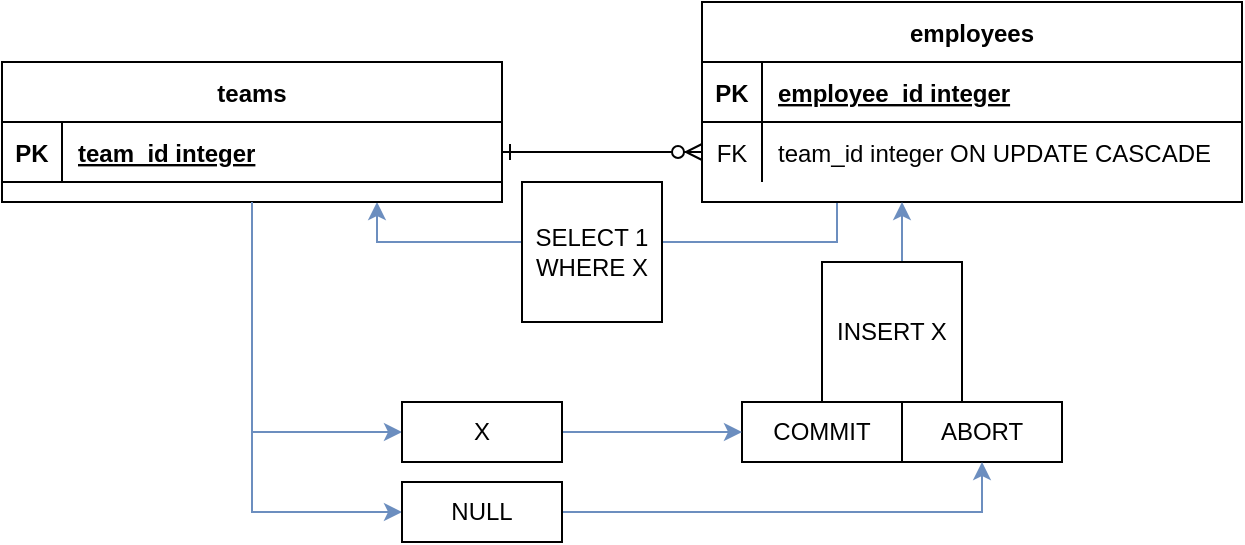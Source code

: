 <mxfile version="24.7.5">
  <diagram id="R2lEEEUBdFMjLlhIrx00" name="Page-1">
    <mxGraphModel dx="1434" dy="782" grid="1" gridSize="10" guides="1" tooltips="1" connect="1" arrows="1" fold="1" page="1" pageScale="1" pageWidth="850" pageHeight="1100" math="0" shadow="0" extFonts="Permanent Marker^https://fonts.googleapis.com/css?family=Permanent+Marker">
      <root>
        <mxCell id="0" />
        <mxCell id="1" parent="0" />
        <mxCell id="KNevRsefQJ03b3R65TDT-1" value="" style="edgeStyle=entityRelationEdgeStyle;endArrow=ERzeroToMany;startArrow=ERone;endFill=1;startFill=0;" parent="1" source="KNevRsefQJ03b3R65TDT-10" target="KNevRsefQJ03b3R65TDT-6" edge="1">
          <mxGeometry width="100" height="100" relative="1" as="geometry">
            <mxPoint x="260" y="470" as="sourcePoint" />
            <mxPoint x="360" y="370" as="targetPoint" />
          </mxGeometry>
        </mxCell>
        <mxCell id="mHRXlXbhvssyKXJbwLeI-5" style="edgeStyle=orthogonalEdgeStyle;rounded=0;orthogonalLoop=1;jettySize=auto;html=1;exitX=0.25;exitY=1;exitDx=0;exitDy=0;entryX=0.75;entryY=1;entryDx=0;entryDy=0;fillColor=#dae8fc;strokeColor=#6c8ebf;" edge="1" parent="1" source="KNevRsefQJ03b3R65TDT-2" target="KNevRsefQJ03b3R65TDT-9">
          <mxGeometry relative="1" as="geometry" />
        </mxCell>
        <mxCell id="KNevRsefQJ03b3R65TDT-2" value="employees" style="shape=table;startSize=30;container=1;collapsible=1;childLayout=tableLayout;fixedRows=1;rowLines=0;fontStyle=1;align=center;resizeLast=1;" parent="1" vertex="1">
          <mxGeometry x="390" y="40" width="270" height="100" as="geometry" />
        </mxCell>
        <mxCell id="KNevRsefQJ03b3R65TDT-3" value="" style="shape=partialRectangle;collapsible=0;dropTarget=0;pointerEvents=0;fillColor=none;points=[[0,0.5],[1,0.5]];portConstraint=eastwest;top=0;left=0;right=0;bottom=1;" parent="KNevRsefQJ03b3R65TDT-2" vertex="1">
          <mxGeometry y="30" width="270" height="30" as="geometry" />
        </mxCell>
        <mxCell id="KNevRsefQJ03b3R65TDT-4" value="PK" style="shape=partialRectangle;overflow=hidden;connectable=0;fillColor=none;top=0;left=0;bottom=0;right=0;fontStyle=1;" parent="KNevRsefQJ03b3R65TDT-3" vertex="1">
          <mxGeometry width="30" height="30" as="geometry">
            <mxRectangle width="30" height="30" as="alternateBounds" />
          </mxGeometry>
        </mxCell>
        <mxCell id="KNevRsefQJ03b3R65TDT-5" value="employee_id integer" style="shape=partialRectangle;overflow=hidden;connectable=0;fillColor=none;top=0;left=0;bottom=0;right=0;align=left;spacingLeft=6;fontStyle=5;" parent="KNevRsefQJ03b3R65TDT-3" vertex="1">
          <mxGeometry x="30" width="240" height="30" as="geometry">
            <mxRectangle width="240" height="30" as="alternateBounds" />
          </mxGeometry>
        </mxCell>
        <mxCell id="KNevRsefQJ03b3R65TDT-6" value="" style="shape=partialRectangle;collapsible=0;dropTarget=0;pointerEvents=0;fillColor=none;points=[[0,0.5],[1,0.5]];portConstraint=eastwest;top=0;left=0;right=0;bottom=0;" parent="KNevRsefQJ03b3R65TDT-2" vertex="1">
          <mxGeometry y="60" width="270" height="30" as="geometry" />
        </mxCell>
        <mxCell id="KNevRsefQJ03b3R65TDT-7" value="FK" style="shape=partialRectangle;overflow=hidden;connectable=0;fillColor=none;top=0;left=0;bottom=0;right=0;" parent="KNevRsefQJ03b3R65TDT-6" vertex="1">
          <mxGeometry width="30" height="30" as="geometry">
            <mxRectangle width="30" height="30" as="alternateBounds" />
          </mxGeometry>
        </mxCell>
        <mxCell id="KNevRsefQJ03b3R65TDT-8" value="team_id integer ON UPDATE CASCADE" style="shape=partialRectangle;overflow=hidden;connectable=0;fillColor=none;top=0;left=0;bottom=0;right=0;align=left;spacingLeft=6;" parent="KNevRsefQJ03b3R65TDT-6" vertex="1">
          <mxGeometry x="30" width="240" height="30" as="geometry">
            <mxRectangle width="240" height="30" as="alternateBounds" />
          </mxGeometry>
        </mxCell>
        <mxCell id="mHRXlXbhvssyKXJbwLeI-27" style="edgeStyle=orthogonalEdgeStyle;rounded=0;orthogonalLoop=1;jettySize=auto;html=1;exitX=0.5;exitY=1;exitDx=0;exitDy=0;entryX=0;entryY=0.5;entryDx=0;entryDy=0;fillColor=#dae8fc;strokeColor=#6c8ebf;" edge="1" parent="1" source="KNevRsefQJ03b3R65TDT-9" target="mHRXlXbhvssyKXJbwLeI-24">
          <mxGeometry relative="1" as="geometry" />
        </mxCell>
        <mxCell id="KNevRsefQJ03b3R65TDT-9" value="teams" style="shape=table;startSize=30;container=1;collapsible=1;childLayout=tableLayout;fixedRows=1;rowLines=0;fontStyle=1;align=center;resizeLast=1;" parent="1" vertex="1">
          <mxGeometry x="40" y="70" width="250" height="70" as="geometry" />
        </mxCell>
        <mxCell id="KNevRsefQJ03b3R65TDT-10" value="" style="shape=partialRectangle;collapsible=0;dropTarget=0;pointerEvents=0;fillColor=none;points=[[0,0.5],[1,0.5]];portConstraint=eastwest;top=0;left=0;right=0;bottom=1;" parent="KNevRsefQJ03b3R65TDT-9" vertex="1">
          <mxGeometry y="30" width="250" height="30" as="geometry" />
        </mxCell>
        <mxCell id="KNevRsefQJ03b3R65TDT-11" value="PK" style="shape=partialRectangle;overflow=hidden;connectable=0;fillColor=none;top=0;left=0;bottom=0;right=0;fontStyle=1;" parent="KNevRsefQJ03b3R65TDT-10" vertex="1">
          <mxGeometry width="30" height="30" as="geometry">
            <mxRectangle width="30" height="30" as="alternateBounds" />
          </mxGeometry>
        </mxCell>
        <mxCell id="KNevRsefQJ03b3R65TDT-12" value="team_id integer" style="shape=partialRectangle;overflow=hidden;connectable=0;fillColor=none;top=0;left=0;bottom=0;right=0;align=left;spacingLeft=6;fontStyle=5;" parent="KNevRsefQJ03b3R65TDT-10" vertex="1">
          <mxGeometry x="30" width="220" height="30" as="geometry">
            <mxRectangle width="220" height="30" as="alternateBounds" />
          </mxGeometry>
        </mxCell>
        <mxCell id="mHRXlXbhvssyKXJbwLeI-3" style="edgeStyle=orthogonalEdgeStyle;rounded=0;orthogonalLoop=1;jettySize=auto;html=1;exitX=0.5;exitY=0;exitDx=0;exitDy=0;fillColor=#dae8fc;strokeColor=#6c8ebf;" edge="1" parent="1" source="mHRXlXbhvssyKXJbwLeI-1">
          <mxGeometry relative="1" as="geometry">
            <mxPoint x="490" y="140" as="targetPoint" />
          </mxGeometry>
        </mxCell>
        <mxCell id="mHRXlXbhvssyKXJbwLeI-1" value="INSERT X" style="whiteSpace=wrap;html=1;aspect=fixed;" vertex="1" parent="1">
          <mxGeometry x="450" y="170" width="70" height="70" as="geometry" />
        </mxCell>
        <mxCell id="mHRXlXbhvssyKXJbwLeI-8" value="SELECT 1&lt;div&gt;WHERE X&lt;/div&gt;" style="whiteSpace=wrap;html=1;aspect=fixed;" vertex="1" parent="1">
          <mxGeometry x="300" y="130" width="70" height="70" as="geometry" />
        </mxCell>
        <mxCell id="mHRXlXbhvssyKXJbwLeI-11" value="COMMIT" style="rounded=0;whiteSpace=wrap;html=1;" vertex="1" parent="1">
          <mxGeometry x="410" y="240" width="80" height="30" as="geometry" />
        </mxCell>
        <mxCell id="mHRXlXbhvssyKXJbwLeI-12" value="ABORT" style="rounded=0;whiteSpace=wrap;html=1;" vertex="1" parent="1">
          <mxGeometry x="490" y="240" width="80" height="30" as="geometry" />
        </mxCell>
        <mxCell id="mHRXlXbhvssyKXJbwLeI-17" value="" style="edgeStyle=orthogonalEdgeStyle;rounded=0;orthogonalLoop=1;jettySize=auto;html=1;exitX=0.5;exitY=1;exitDx=0;exitDy=0;entryX=0;entryY=0.5;entryDx=0;entryDy=0;fillColor=#dae8fc;strokeColor=#6c8ebf;" edge="1" parent="1" source="KNevRsefQJ03b3R65TDT-9" target="mHRXlXbhvssyKXJbwLeI-16">
          <mxGeometry relative="1" as="geometry">
            <mxPoint x="165" y="140" as="sourcePoint" />
            <mxPoint x="410" y="255" as="targetPoint" />
          </mxGeometry>
        </mxCell>
        <mxCell id="mHRXlXbhvssyKXJbwLeI-18" style="edgeStyle=orthogonalEdgeStyle;rounded=0;orthogonalLoop=1;jettySize=auto;html=1;exitX=1;exitY=0.5;exitDx=0;exitDy=0;entryX=0;entryY=0.5;entryDx=0;entryDy=0;fillColor=#dae8fc;strokeColor=#6c8ebf;" edge="1" parent="1" source="mHRXlXbhvssyKXJbwLeI-16" target="mHRXlXbhvssyKXJbwLeI-11">
          <mxGeometry relative="1" as="geometry" />
        </mxCell>
        <mxCell id="mHRXlXbhvssyKXJbwLeI-16" value="X" style="rounded=0;whiteSpace=wrap;html=1;" vertex="1" parent="1">
          <mxGeometry x="240" y="240" width="80" height="30" as="geometry" />
        </mxCell>
        <mxCell id="mHRXlXbhvssyKXJbwLeI-28" style="edgeStyle=orthogonalEdgeStyle;rounded=0;orthogonalLoop=1;jettySize=auto;html=1;exitX=1;exitY=0.5;exitDx=0;exitDy=0;entryX=0.5;entryY=1;entryDx=0;entryDy=0;fillColor=#dae8fc;strokeColor=#6c8ebf;" edge="1" parent="1" source="mHRXlXbhvssyKXJbwLeI-24" target="mHRXlXbhvssyKXJbwLeI-12">
          <mxGeometry relative="1" as="geometry" />
        </mxCell>
        <mxCell id="mHRXlXbhvssyKXJbwLeI-24" value="NULL" style="rounded=0;whiteSpace=wrap;html=1;" vertex="1" parent="1">
          <mxGeometry x="240" y="280" width="80" height="30" as="geometry" />
        </mxCell>
      </root>
    </mxGraphModel>
  </diagram>
</mxfile>
